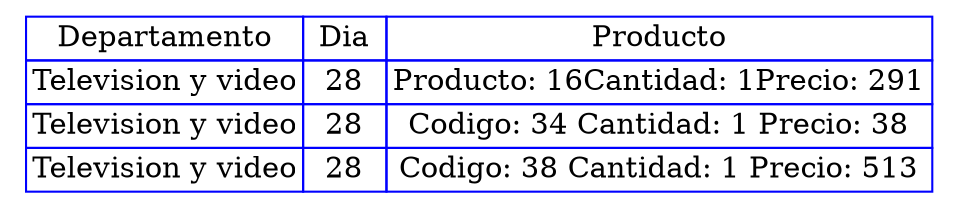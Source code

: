 digraph {
    tbl[
     shape=plaintext
     label=<
     <table border='0' cellborder='1' color='blue' cellspacing='0'>
<tr> <td>Departamento</td> <td> Dia </td> <td>Producto</td></tr>
<tr>
<td>Television y video</td>
<td>28</td>
<td>Producto: 16
Cantidad: 1
Precio: 291</td>
</tr><tr>
<td>Television y video</td>
<td>28</td>
<td>Codigo: 34 
Cantidad: 1 
Precio: 38</td>
</tr>
<tr>
<td>Television y video</td>
<td>28</td>
<td>Codigo: 38 
Cantidad: 1 
Precio: 513</td>
</tr>
</table>
    >];
}